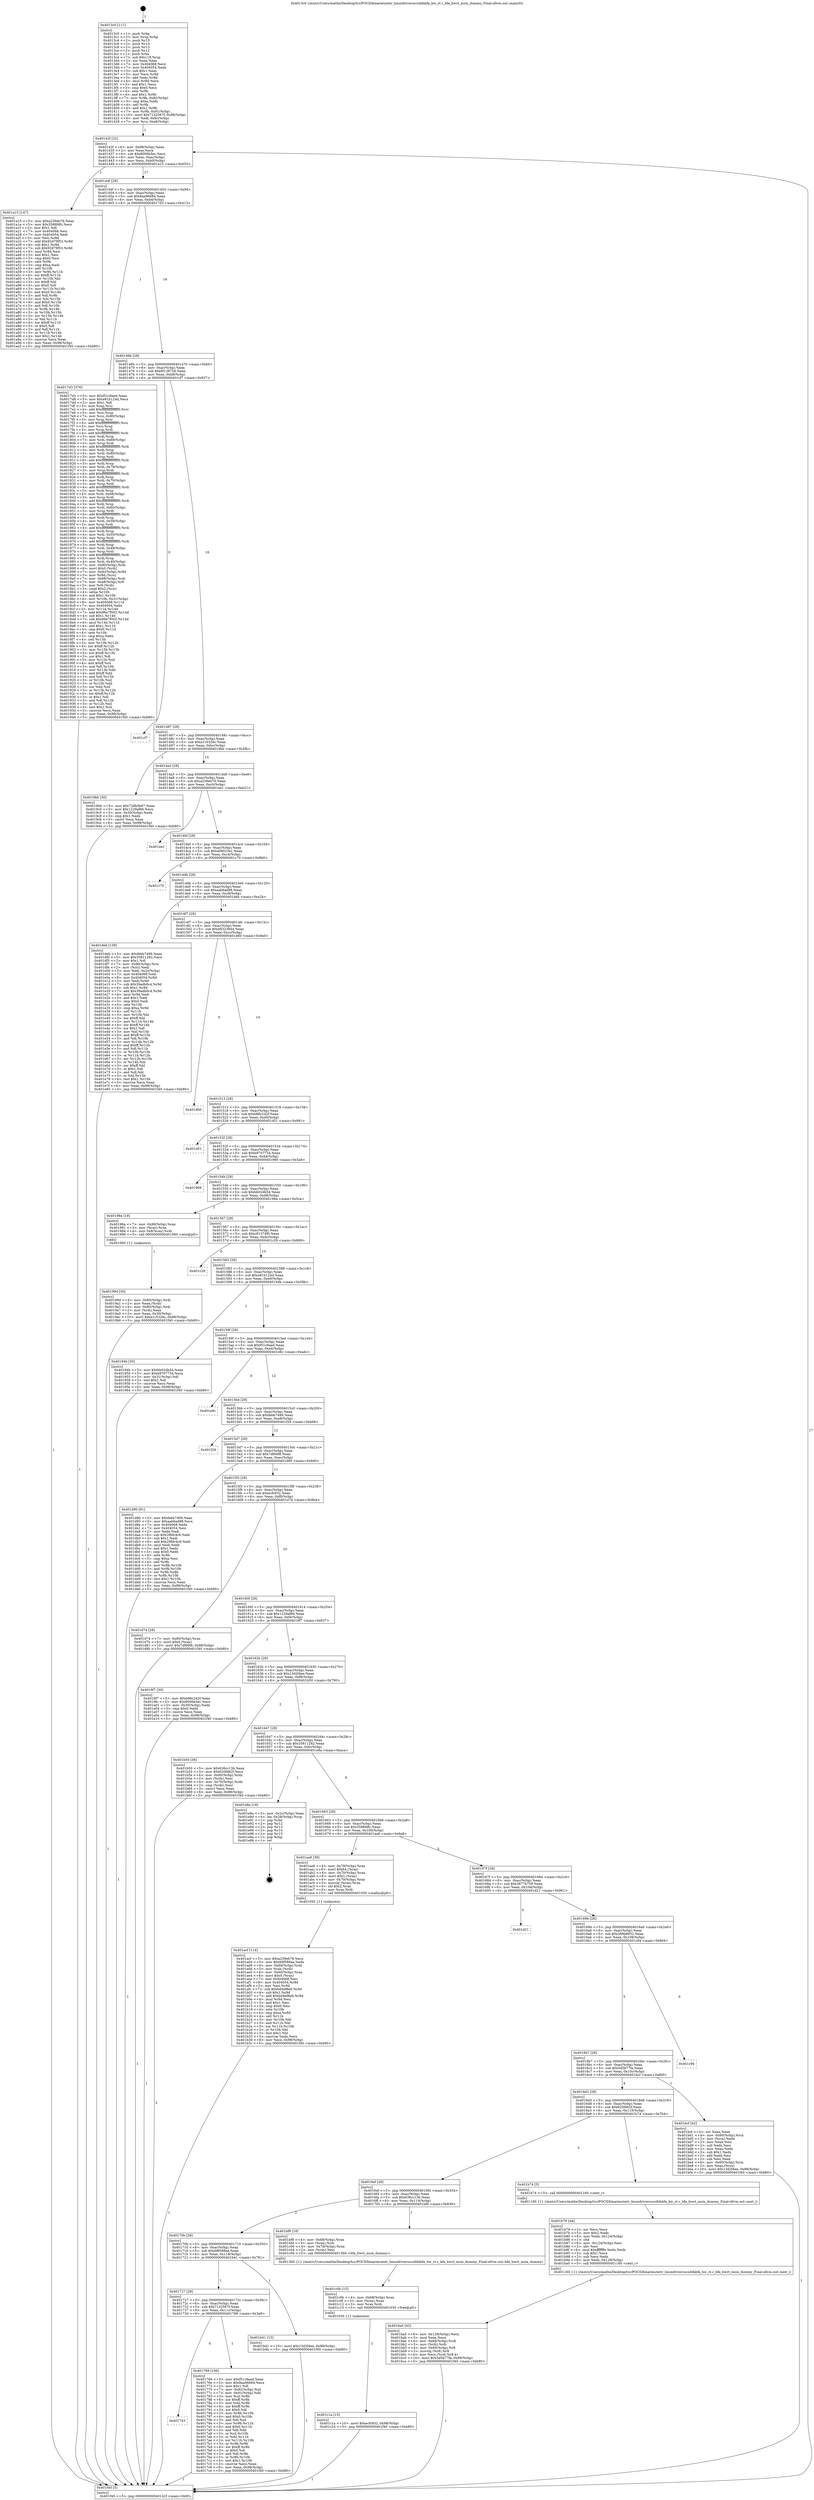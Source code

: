 digraph "0x4013c0" {
  label = "0x4013c0 (/mnt/c/Users/mathe/Desktop/tcc/POCII/binaries/extr_linuxdriversscsibfabfa_hw_ct.c_bfa_hwct_msix_dummy_Final-ollvm.out::main(0))"
  labelloc = "t"
  node[shape=record]

  Entry [label="",width=0.3,height=0.3,shape=circle,fillcolor=black,style=filled]
  "0x40142f" [label="{
     0x40142f [32]\l
     | [instrs]\l
     &nbsp;&nbsp;0x40142f \<+6\>: mov -0x98(%rbp),%eax\l
     &nbsp;&nbsp;0x401435 \<+2\>: mov %eax,%ecx\l
     &nbsp;&nbsp;0x401437 \<+6\>: sub $0x8006b5ec,%ecx\l
     &nbsp;&nbsp;0x40143d \<+6\>: mov %eax,-0xac(%rbp)\l
     &nbsp;&nbsp;0x401443 \<+6\>: mov %ecx,-0xb0(%rbp)\l
     &nbsp;&nbsp;0x401449 \<+6\>: je 0000000000401a15 \<main+0x655\>\l
  }"]
  "0x401a15" [label="{
     0x401a15 [147]\l
     | [instrs]\l
     &nbsp;&nbsp;0x401a15 \<+5\>: mov $0xa239eb78,%eax\l
     &nbsp;&nbsp;0x401a1a \<+5\>: mov $0x3588fdfc,%ecx\l
     &nbsp;&nbsp;0x401a1f \<+2\>: mov $0x1,%dl\l
     &nbsp;&nbsp;0x401a21 \<+7\>: mov 0x404068,%esi\l
     &nbsp;&nbsp;0x401a28 \<+7\>: mov 0x404054,%edi\l
     &nbsp;&nbsp;0x401a2f \<+3\>: mov %esi,%r8d\l
     &nbsp;&nbsp;0x401a32 \<+7\>: add $0x92d79f53,%r8d\l
     &nbsp;&nbsp;0x401a39 \<+4\>: sub $0x1,%r8d\l
     &nbsp;&nbsp;0x401a3d \<+7\>: sub $0x92d79f53,%r8d\l
     &nbsp;&nbsp;0x401a44 \<+4\>: imul %r8d,%esi\l
     &nbsp;&nbsp;0x401a48 \<+3\>: and $0x1,%esi\l
     &nbsp;&nbsp;0x401a4b \<+3\>: cmp $0x0,%esi\l
     &nbsp;&nbsp;0x401a4e \<+4\>: sete %r9b\l
     &nbsp;&nbsp;0x401a52 \<+3\>: cmp $0xa,%edi\l
     &nbsp;&nbsp;0x401a55 \<+4\>: setl %r10b\l
     &nbsp;&nbsp;0x401a59 \<+3\>: mov %r9b,%r11b\l
     &nbsp;&nbsp;0x401a5c \<+4\>: xor $0xff,%r11b\l
     &nbsp;&nbsp;0x401a60 \<+3\>: mov %r10b,%bl\l
     &nbsp;&nbsp;0x401a63 \<+3\>: xor $0xff,%bl\l
     &nbsp;&nbsp;0x401a66 \<+3\>: xor $0x0,%dl\l
     &nbsp;&nbsp;0x401a69 \<+3\>: mov %r11b,%r14b\l
     &nbsp;&nbsp;0x401a6c \<+4\>: and $0x0,%r14b\l
     &nbsp;&nbsp;0x401a70 \<+3\>: and %dl,%r9b\l
     &nbsp;&nbsp;0x401a73 \<+3\>: mov %bl,%r15b\l
     &nbsp;&nbsp;0x401a76 \<+4\>: and $0x0,%r15b\l
     &nbsp;&nbsp;0x401a7a \<+3\>: and %dl,%r10b\l
     &nbsp;&nbsp;0x401a7d \<+3\>: or %r9b,%r14b\l
     &nbsp;&nbsp;0x401a80 \<+3\>: or %r10b,%r15b\l
     &nbsp;&nbsp;0x401a83 \<+3\>: xor %r15b,%r14b\l
     &nbsp;&nbsp;0x401a86 \<+3\>: or %bl,%r11b\l
     &nbsp;&nbsp;0x401a89 \<+4\>: xor $0xff,%r11b\l
     &nbsp;&nbsp;0x401a8d \<+3\>: or $0x0,%dl\l
     &nbsp;&nbsp;0x401a90 \<+3\>: and %dl,%r11b\l
     &nbsp;&nbsp;0x401a93 \<+3\>: or %r11b,%r14b\l
     &nbsp;&nbsp;0x401a96 \<+4\>: test $0x1,%r14b\l
     &nbsp;&nbsp;0x401a9a \<+3\>: cmovne %ecx,%eax\l
     &nbsp;&nbsp;0x401a9d \<+6\>: mov %eax,-0x98(%rbp)\l
     &nbsp;&nbsp;0x401aa3 \<+5\>: jmp 0000000000401f40 \<main+0xb80\>\l
  }"]
  "0x40144f" [label="{
     0x40144f [28]\l
     | [instrs]\l
     &nbsp;&nbsp;0x40144f \<+5\>: jmp 0000000000401454 \<main+0x94\>\l
     &nbsp;&nbsp;0x401454 \<+6\>: mov -0xac(%rbp),%eax\l
     &nbsp;&nbsp;0x40145a \<+5\>: sub $0x8aa96684,%eax\l
     &nbsp;&nbsp;0x40145f \<+6\>: mov %eax,-0xb4(%rbp)\l
     &nbsp;&nbsp;0x401465 \<+6\>: je 00000000004017d3 \<main+0x413\>\l
  }"]
  Exit [label="",width=0.3,height=0.3,shape=circle,fillcolor=black,style=filled,peripheries=2]
  "0x4017d3" [label="{
     0x4017d3 [376]\l
     | [instrs]\l
     &nbsp;&nbsp;0x4017d3 \<+5\>: mov $0xf51c9aed,%eax\l
     &nbsp;&nbsp;0x4017d8 \<+5\>: mov $0xe81b124d,%ecx\l
     &nbsp;&nbsp;0x4017dd \<+2\>: mov $0x1,%dl\l
     &nbsp;&nbsp;0x4017df \<+3\>: mov %rsp,%rsi\l
     &nbsp;&nbsp;0x4017e2 \<+4\>: add $0xfffffffffffffff0,%rsi\l
     &nbsp;&nbsp;0x4017e6 \<+3\>: mov %rsi,%rsp\l
     &nbsp;&nbsp;0x4017e9 \<+7\>: mov %rsi,-0x90(%rbp)\l
     &nbsp;&nbsp;0x4017f0 \<+3\>: mov %rsp,%rsi\l
     &nbsp;&nbsp;0x4017f3 \<+4\>: add $0xfffffffffffffff0,%rsi\l
     &nbsp;&nbsp;0x4017f7 \<+3\>: mov %rsi,%rsp\l
     &nbsp;&nbsp;0x4017fa \<+3\>: mov %rsp,%rdi\l
     &nbsp;&nbsp;0x4017fd \<+4\>: add $0xfffffffffffffff0,%rdi\l
     &nbsp;&nbsp;0x401801 \<+3\>: mov %rdi,%rsp\l
     &nbsp;&nbsp;0x401804 \<+7\>: mov %rdi,-0x88(%rbp)\l
     &nbsp;&nbsp;0x40180b \<+3\>: mov %rsp,%rdi\l
     &nbsp;&nbsp;0x40180e \<+4\>: add $0xfffffffffffffff0,%rdi\l
     &nbsp;&nbsp;0x401812 \<+3\>: mov %rdi,%rsp\l
     &nbsp;&nbsp;0x401815 \<+4\>: mov %rdi,-0x80(%rbp)\l
     &nbsp;&nbsp;0x401819 \<+3\>: mov %rsp,%rdi\l
     &nbsp;&nbsp;0x40181c \<+4\>: add $0xfffffffffffffff0,%rdi\l
     &nbsp;&nbsp;0x401820 \<+3\>: mov %rdi,%rsp\l
     &nbsp;&nbsp;0x401823 \<+4\>: mov %rdi,-0x78(%rbp)\l
     &nbsp;&nbsp;0x401827 \<+3\>: mov %rsp,%rdi\l
     &nbsp;&nbsp;0x40182a \<+4\>: add $0xfffffffffffffff0,%rdi\l
     &nbsp;&nbsp;0x40182e \<+3\>: mov %rdi,%rsp\l
     &nbsp;&nbsp;0x401831 \<+4\>: mov %rdi,-0x70(%rbp)\l
     &nbsp;&nbsp;0x401835 \<+3\>: mov %rsp,%rdi\l
     &nbsp;&nbsp;0x401838 \<+4\>: add $0xfffffffffffffff0,%rdi\l
     &nbsp;&nbsp;0x40183c \<+3\>: mov %rdi,%rsp\l
     &nbsp;&nbsp;0x40183f \<+4\>: mov %rdi,-0x68(%rbp)\l
     &nbsp;&nbsp;0x401843 \<+3\>: mov %rsp,%rdi\l
     &nbsp;&nbsp;0x401846 \<+4\>: add $0xfffffffffffffff0,%rdi\l
     &nbsp;&nbsp;0x40184a \<+3\>: mov %rdi,%rsp\l
     &nbsp;&nbsp;0x40184d \<+4\>: mov %rdi,-0x60(%rbp)\l
     &nbsp;&nbsp;0x401851 \<+3\>: mov %rsp,%rdi\l
     &nbsp;&nbsp;0x401854 \<+4\>: add $0xfffffffffffffff0,%rdi\l
     &nbsp;&nbsp;0x401858 \<+3\>: mov %rdi,%rsp\l
     &nbsp;&nbsp;0x40185b \<+4\>: mov %rdi,-0x58(%rbp)\l
     &nbsp;&nbsp;0x40185f \<+3\>: mov %rsp,%rdi\l
     &nbsp;&nbsp;0x401862 \<+4\>: add $0xfffffffffffffff0,%rdi\l
     &nbsp;&nbsp;0x401866 \<+3\>: mov %rdi,%rsp\l
     &nbsp;&nbsp;0x401869 \<+4\>: mov %rdi,-0x50(%rbp)\l
     &nbsp;&nbsp;0x40186d \<+3\>: mov %rsp,%rdi\l
     &nbsp;&nbsp;0x401870 \<+4\>: add $0xfffffffffffffff0,%rdi\l
     &nbsp;&nbsp;0x401874 \<+3\>: mov %rdi,%rsp\l
     &nbsp;&nbsp;0x401877 \<+4\>: mov %rdi,-0x48(%rbp)\l
     &nbsp;&nbsp;0x40187b \<+3\>: mov %rsp,%rdi\l
     &nbsp;&nbsp;0x40187e \<+4\>: add $0xfffffffffffffff0,%rdi\l
     &nbsp;&nbsp;0x401882 \<+3\>: mov %rdi,%rsp\l
     &nbsp;&nbsp;0x401885 \<+4\>: mov %rdi,-0x40(%rbp)\l
     &nbsp;&nbsp;0x401889 \<+7\>: mov -0x90(%rbp),%rdi\l
     &nbsp;&nbsp;0x401890 \<+6\>: movl $0x0,(%rdi)\l
     &nbsp;&nbsp;0x401896 \<+7\>: mov -0x9c(%rbp),%r8d\l
     &nbsp;&nbsp;0x40189d \<+3\>: mov %r8d,(%rsi)\l
     &nbsp;&nbsp;0x4018a0 \<+7\>: mov -0x88(%rbp),%rdi\l
     &nbsp;&nbsp;0x4018a7 \<+7\>: mov -0xa8(%rbp),%r9\l
     &nbsp;&nbsp;0x4018ae \<+3\>: mov %r9,(%rdi)\l
     &nbsp;&nbsp;0x4018b1 \<+3\>: cmpl $0x2,(%rsi)\l
     &nbsp;&nbsp;0x4018b4 \<+4\>: setne %r10b\l
     &nbsp;&nbsp;0x4018b8 \<+4\>: and $0x1,%r10b\l
     &nbsp;&nbsp;0x4018bc \<+4\>: mov %r10b,-0x31(%rbp)\l
     &nbsp;&nbsp;0x4018c0 \<+8\>: mov 0x404068,%r11d\l
     &nbsp;&nbsp;0x4018c8 \<+7\>: mov 0x404054,%ebx\l
     &nbsp;&nbsp;0x4018cf \<+3\>: mov %r11d,%r14d\l
     &nbsp;&nbsp;0x4018d2 \<+7\>: add $0x86e7f002,%r14d\l
     &nbsp;&nbsp;0x4018d9 \<+4\>: sub $0x1,%r14d\l
     &nbsp;&nbsp;0x4018dd \<+7\>: sub $0x86e7f002,%r14d\l
     &nbsp;&nbsp;0x4018e4 \<+4\>: imul %r14d,%r11d\l
     &nbsp;&nbsp;0x4018e8 \<+4\>: and $0x1,%r11d\l
     &nbsp;&nbsp;0x4018ec \<+4\>: cmp $0x0,%r11d\l
     &nbsp;&nbsp;0x4018f0 \<+4\>: sete %r10b\l
     &nbsp;&nbsp;0x4018f4 \<+3\>: cmp $0xa,%ebx\l
     &nbsp;&nbsp;0x4018f7 \<+4\>: setl %r15b\l
     &nbsp;&nbsp;0x4018fb \<+3\>: mov %r10b,%r12b\l
     &nbsp;&nbsp;0x4018fe \<+4\>: xor $0xff,%r12b\l
     &nbsp;&nbsp;0x401902 \<+3\>: mov %r15b,%r13b\l
     &nbsp;&nbsp;0x401905 \<+4\>: xor $0xff,%r13b\l
     &nbsp;&nbsp;0x401909 \<+3\>: xor $0x1,%dl\l
     &nbsp;&nbsp;0x40190c \<+3\>: mov %r12b,%sil\l
     &nbsp;&nbsp;0x40190f \<+4\>: and $0xff,%sil\l
     &nbsp;&nbsp;0x401913 \<+3\>: and %dl,%r10b\l
     &nbsp;&nbsp;0x401916 \<+3\>: mov %r13b,%dil\l
     &nbsp;&nbsp;0x401919 \<+4\>: and $0xff,%dil\l
     &nbsp;&nbsp;0x40191d \<+3\>: and %dl,%r15b\l
     &nbsp;&nbsp;0x401920 \<+3\>: or %r10b,%sil\l
     &nbsp;&nbsp;0x401923 \<+3\>: or %r15b,%dil\l
     &nbsp;&nbsp;0x401926 \<+3\>: xor %dil,%sil\l
     &nbsp;&nbsp;0x401929 \<+3\>: or %r13b,%r12b\l
     &nbsp;&nbsp;0x40192c \<+4\>: xor $0xff,%r12b\l
     &nbsp;&nbsp;0x401930 \<+3\>: or $0x1,%dl\l
     &nbsp;&nbsp;0x401933 \<+3\>: and %dl,%r12b\l
     &nbsp;&nbsp;0x401936 \<+3\>: or %r12b,%sil\l
     &nbsp;&nbsp;0x401939 \<+4\>: test $0x1,%sil\l
     &nbsp;&nbsp;0x40193d \<+3\>: cmovne %ecx,%eax\l
     &nbsp;&nbsp;0x401940 \<+6\>: mov %eax,-0x98(%rbp)\l
     &nbsp;&nbsp;0x401946 \<+5\>: jmp 0000000000401f40 \<main+0xb80\>\l
  }"]
  "0x40146b" [label="{
     0x40146b [28]\l
     | [instrs]\l
     &nbsp;&nbsp;0x40146b \<+5\>: jmp 0000000000401470 \<main+0xb0\>\l
     &nbsp;&nbsp;0x401470 \<+6\>: mov -0xac(%rbp),%eax\l
     &nbsp;&nbsp;0x401476 \<+5\>: sub $0x8f138726,%eax\l
     &nbsp;&nbsp;0x40147b \<+6\>: mov %eax,-0xb8(%rbp)\l
     &nbsp;&nbsp;0x401481 \<+6\>: je 0000000000401cf7 \<main+0x937\>\l
  }"]
  "0x401c1a" [label="{
     0x401c1a [15]\l
     | [instrs]\l
     &nbsp;&nbsp;0x401c1a \<+10\>: movl $0xecfc932,-0x98(%rbp)\l
     &nbsp;&nbsp;0x401c24 \<+5\>: jmp 0000000000401f40 \<main+0xb80\>\l
  }"]
  "0x401cf7" [label="{
     0x401cf7\l
  }", style=dashed]
  "0x401487" [label="{
     0x401487 [28]\l
     | [instrs]\l
     &nbsp;&nbsp;0x401487 \<+5\>: jmp 000000000040148c \<main+0xcc\>\l
     &nbsp;&nbsp;0x40148c \<+6\>: mov -0xac(%rbp),%eax\l
     &nbsp;&nbsp;0x401492 \<+5\>: sub $0xa1c5326c,%eax\l
     &nbsp;&nbsp;0x401497 \<+6\>: mov %eax,-0xbc(%rbp)\l
     &nbsp;&nbsp;0x40149d \<+6\>: je 00000000004019bb \<main+0x5fb\>\l
  }"]
  "0x401c0b" [label="{
     0x401c0b [15]\l
     | [instrs]\l
     &nbsp;&nbsp;0x401c0b \<+4\>: mov -0x68(%rbp),%rax\l
     &nbsp;&nbsp;0x401c0f \<+3\>: mov (%rax),%rax\l
     &nbsp;&nbsp;0x401c12 \<+3\>: mov %rax,%rdi\l
     &nbsp;&nbsp;0x401c15 \<+5\>: call 0000000000401030 \<free@plt\>\l
     | [calls]\l
     &nbsp;&nbsp;0x401030 \{1\} (unknown)\l
  }"]
  "0x4019bb" [label="{
     0x4019bb [30]\l
     | [instrs]\l
     &nbsp;&nbsp;0x4019bb \<+5\>: mov $0x729b3b97,%eax\l
     &nbsp;&nbsp;0x4019c0 \<+5\>: mov $0x1229af66,%ecx\l
     &nbsp;&nbsp;0x4019c5 \<+3\>: mov -0x30(%rbp),%edx\l
     &nbsp;&nbsp;0x4019c8 \<+3\>: cmp $0x1,%edx\l
     &nbsp;&nbsp;0x4019cb \<+3\>: cmovl %ecx,%eax\l
     &nbsp;&nbsp;0x4019ce \<+6\>: mov %eax,-0x98(%rbp)\l
     &nbsp;&nbsp;0x4019d4 \<+5\>: jmp 0000000000401f40 \<main+0xb80\>\l
  }"]
  "0x4014a3" [label="{
     0x4014a3 [28]\l
     | [instrs]\l
     &nbsp;&nbsp;0x4014a3 \<+5\>: jmp 00000000004014a8 \<main+0xe8\>\l
     &nbsp;&nbsp;0x4014a8 \<+6\>: mov -0xac(%rbp),%eax\l
     &nbsp;&nbsp;0x4014ae \<+5\>: sub $0xa239eb78,%eax\l
     &nbsp;&nbsp;0x4014b3 \<+6\>: mov %eax,-0xc0(%rbp)\l
     &nbsp;&nbsp;0x4014b9 \<+6\>: je 0000000000401ee1 \<main+0xb21\>\l
  }"]
  "0x401ba5" [label="{
     0x401ba5 [42]\l
     | [instrs]\l
     &nbsp;&nbsp;0x401ba5 \<+6\>: mov -0x128(%rbp),%ecx\l
     &nbsp;&nbsp;0x401bab \<+3\>: imul %eax,%ecx\l
     &nbsp;&nbsp;0x401bae \<+4\>: mov -0x68(%rbp),%rdi\l
     &nbsp;&nbsp;0x401bb2 \<+3\>: mov (%rdi),%rdi\l
     &nbsp;&nbsp;0x401bb5 \<+4\>: mov -0x60(%rbp),%r8\l
     &nbsp;&nbsp;0x401bb9 \<+3\>: movslq (%r8),%r8\l
     &nbsp;&nbsp;0x401bbc \<+4\>: mov %ecx,(%rdi,%r8,4)\l
     &nbsp;&nbsp;0x401bc0 \<+10\>: movl $0x5d5b77fa,-0x98(%rbp)\l
     &nbsp;&nbsp;0x401bca \<+5\>: jmp 0000000000401f40 \<main+0xb80\>\l
  }"]
  "0x401ee1" [label="{
     0x401ee1\l
  }", style=dashed]
  "0x4014bf" [label="{
     0x4014bf [28]\l
     | [instrs]\l
     &nbsp;&nbsp;0x4014bf \<+5\>: jmp 00000000004014c4 \<main+0x104\>\l
     &nbsp;&nbsp;0x4014c4 \<+6\>: mov -0xac(%rbp),%eax\l
     &nbsp;&nbsp;0x4014ca \<+5\>: sub $0xa94023e1,%eax\l
     &nbsp;&nbsp;0x4014cf \<+6\>: mov %eax,-0xc4(%rbp)\l
     &nbsp;&nbsp;0x4014d5 \<+6\>: je 0000000000401c70 \<main+0x8b0\>\l
  }"]
  "0x401b79" [label="{
     0x401b79 [44]\l
     | [instrs]\l
     &nbsp;&nbsp;0x401b79 \<+2\>: xor %ecx,%ecx\l
     &nbsp;&nbsp;0x401b7b \<+5\>: mov $0x2,%edx\l
     &nbsp;&nbsp;0x401b80 \<+6\>: mov %edx,-0x124(%rbp)\l
     &nbsp;&nbsp;0x401b86 \<+1\>: cltd\l
     &nbsp;&nbsp;0x401b87 \<+6\>: mov -0x124(%rbp),%esi\l
     &nbsp;&nbsp;0x401b8d \<+2\>: idiv %esi\l
     &nbsp;&nbsp;0x401b8f \<+6\>: imul $0xfffffffe,%edx,%edx\l
     &nbsp;&nbsp;0x401b95 \<+3\>: sub $0x1,%ecx\l
     &nbsp;&nbsp;0x401b98 \<+2\>: sub %ecx,%edx\l
     &nbsp;&nbsp;0x401b9a \<+6\>: mov %edx,-0x128(%rbp)\l
     &nbsp;&nbsp;0x401ba0 \<+5\>: call 0000000000401160 \<next_i\>\l
     | [calls]\l
     &nbsp;&nbsp;0x401160 \{1\} (/mnt/c/Users/mathe/Desktop/tcc/POCII/binaries/extr_linuxdriversscsibfabfa_hw_ct.c_bfa_hwct_msix_dummy_Final-ollvm.out::next_i)\l
  }"]
  "0x401c70" [label="{
     0x401c70\l
  }", style=dashed]
  "0x4014db" [label="{
     0x4014db [28]\l
     | [instrs]\l
     &nbsp;&nbsp;0x4014db \<+5\>: jmp 00000000004014e0 \<main+0x120\>\l
     &nbsp;&nbsp;0x4014e0 \<+6\>: mov -0xac(%rbp),%eax\l
     &nbsp;&nbsp;0x4014e6 \<+5\>: sub $0xaab6ad98,%eax\l
     &nbsp;&nbsp;0x4014eb \<+6\>: mov %eax,-0xc8(%rbp)\l
     &nbsp;&nbsp;0x4014f1 \<+6\>: je 0000000000401deb \<main+0xa2b\>\l
  }"]
  "0x401acf" [label="{
     0x401acf [114]\l
     | [instrs]\l
     &nbsp;&nbsp;0x401acf \<+5\>: mov $0xa239eb78,%ecx\l
     &nbsp;&nbsp;0x401ad4 \<+5\>: mov $0x69f588aa,%edx\l
     &nbsp;&nbsp;0x401ad9 \<+4\>: mov -0x68(%rbp),%rdi\l
     &nbsp;&nbsp;0x401add \<+3\>: mov %rax,(%rdi)\l
     &nbsp;&nbsp;0x401ae0 \<+4\>: mov -0x60(%rbp),%rax\l
     &nbsp;&nbsp;0x401ae4 \<+6\>: movl $0x0,(%rax)\l
     &nbsp;&nbsp;0x401aea \<+7\>: mov 0x404068,%esi\l
     &nbsp;&nbsp;0x401af1 \<+8\>: mov 0x404054,%r8d\l
     &nbsp;&nbsp;0x401af9 \<+3\>: mov %esi,%r9d\l
     &nbsp;&nbsp;0x401afc \<+7\>: sub $0xbd4ef8a9,%r9d\l
     &nbsp;&nbsp;0x401b03 \<+4\>: sub $0x1,%r9d\l
     &nbsp;&nbsp;0x401b07 \<+7\>: add $0xbd4ef8a9,%r9d\l
     &nbsp;&nbsp;0x401b0e \<+4\>: imul %r9d,%esi\l
     &nbsp;&nbsp;0x401b12 \<+3\>: and $0x1,%esi\l
     &nbsp;&nbsp;0x401b15 \<+3\>: cmp $0x0,%esi\l
     &nbsp;&nbsp;0x401b18 \<+4\>: sete %r10b\l
     &nbsp;&nbsp;0x401b1c \<+4\>: cmp $0xa,%r8d\l
     &nbsp;&nbsp;0x401b20 \<+4\>: setl %r11b\l
     &nbsp;&nbsp;0x401b24 \<+3\>: mov %r10b,%bl\l
     &nbsp;&nbsp;0x401b27 \<+3\>: and %r11b,%bl\l
     &nbsp;&nbsp;0x401b2a \<+3\>: xor %r11b,%r10b\l
     &nbsp;&nbsp;0x401b2d \<+3\>: or %r10b,%bl\l
     &nbsp;&nbsp;0x401b30 \<+3\>: test $0x1,%bl\l
     &nbsp;&nbsp;0x401b33 \<+3\>: cmovne %edx,%ecx\l
     &nbsp;&nbsp;0x401b36 \<+6\>: mov %ecx,-0x98(%rbp)\l
     &nbsp;&nbsp;0x401b3c \<+5\>: jmp 0000000000401f40 \<main+0xb80\>\l
  }"]
  "0x401deb" [label="{
     0x401deb [159]\l
     | [instrs]\l
     &nbsp;&nbsp;0x401deb \<+5\>: mov $0xfebb7499,%eax\l
     &nbsp;&nbsp;0x401df0 \<+5\>: mov $0x35811282,%ecx\l
     &nbsp;&nbsp;0x401df5 \<+2\>: mov $0x1,%dl\l
     &nbsp;&nbsp;0x401df7 \<+7\>: mov -0x90(%rbp),%rsi\l
     &nbsp;&nbsp;0x401dfe \<+2\>: mov (%rsi),%edi\l
     &nbsp;&nbsp;0x401e00 \<+3\>: mov %edi,-0x2c(%rbp)\l
     &nbsp;&nbsp;0x401e03 \<+7\>: mov 0x404068,%edi\l
     &nbsp;&nbsp;0x401e0a \<+8\>: mov 0x404054,%r8d\l
     &nbsp;&nbsp;0x401e12 \<+3\>: mov %edi,%r9d\l
     &nbsp;&nbsp;0x401e15 \<+7\>: sub $0x39adb0c4,%r9d\l
     &nbsp;&nbsp;0x401e1c \<+4\>: sub $0x1,%r9d\l
     &nbsp;&nbsp;0x401e20 \<+7\>: add $0x39adb0c4,%r9d\l
     &nbsp;&nbsp;0x401e27 \<+4\>: imul %r9d,%edi\l
     &nbsp;&nbsp;0x401e2b \<+3\>: and $0x1,%edi\l
     &nbsp;&nbsp;0x401e2e \<+3\>: cmp $0x0,%edi\l
     &nbsp;&nbsp;0x401e31 \<+4\>: sete %r10b\l
     &nbsp;&nbsp;0x401e35 \<+4\>: cmp $0xa,%r8d\l
     &nbsp;&nbsp;0x401e39 \<+4\>: setl %r11b\l
     &nbsp;&nbsp;0x401e3d \<+3\>: mov %r10b,%bl\l
     &nbsp;&nbsp;0x401e40 \<+3\>: xor $0xff,%bl\l
     &nbsp;&nbsp;0x401e43 \<+3\>: mov %r11b,%r14b\l
     &nbsp;&nbsp;0x401e46 \<+4\>: xor $0xff,%r14b\l
     &nbsp;&nbsp;0x401e4a \<+3\>: xor $0x1,%dl\l
     &nbsp;&nbsp;0x401e4d \<+3\>: mov %bl,%r15b\l
     &nbsp;&nbsp;0x401e50 \<+4\>: and $0xff,%r15b\l
     &nbsp;&nbsp;0x401e54 \<+3\>: and %dl,%r10b\l
     &nbsp;&nbsp;0x401e57 \<+3\>: mov %r14b,%r12b\l
     &nbsp;&nbsp;0x401e5a \<+4\>: and $0xff,%r12b\l
     &nbsp;&nbsp;0x401e5e \<+3\>: and %dl,%r11b\l
     &nbsp;&nbsp;0x401e61 \<+3\>: or %r10b,%r15b\l
     &nbsp;&nbsp;0x401e64 \<+3\>: or %r11b,%r12b\l
     &nbsp;&nbsp;0x401e67 \<+3\>: xor %r12b,%r15b\l
     &nbsp;&nbsp;0x401e6a \<+3\>: or %r14b,%bl\l
     &nbsp;&nbsp;0x401e6d \<+3\>: xor $0xff,%bl\l
     &nbsp;&nbsp;0x401e70 \<+3\>: or $0x1,%dl\l
     &nbsp;&nbsp;0x401e73 \<+2\>: and %dl,%bl\l
     &nbsp;&nbsp;0x401e75 \<+3\>: or %bl,%r15b\l
     &nbsp;&nbsp;0x401e78 \<+4\>: test $0x1,%r15b\l
     &nbsp;&nbsp;0x401e7c \<+3\>: cmovne %ecx,%eax\l
     &nbsp;&nbsp;0x401e7f \<+6\>: mov %eax,-0x98(%rbp)\l
     &nbsp;&nbsp;0x401e85 \<+5\>: jmp 0000000000401f40 \<main+0xb80\>\l
  }"]
  "0x4014f7" [label="{
     0x4014f7 [28]\l
     | [instrs]\l
     &nbsp;&nbsp;0x4014f7 \<+5\>: jmp 00000000004014fc \<main+0x13c\>\l
     &nbsp;&nbsp;0x4014fc \<+6\>: mov -0xac(%rbp),%eax\l
     &nbsp;&nbsp;0x401502 \<+5\>: sub $0xb8323844,%eax\l
     &nbsp;&nbsp;0x401507 \<+6\>: mov %eax,-0xcc(%rbp)\l
     &nbsp;&nbsp;0x40150d \<+6\>: je 0000000000401d60 \<main+0x9a0\>\l
  }"]
  "0x40199d" [label="{
     0x40199d [30]\l
     | [instrs]\l
     &nbsp;&nbsp;0x40199d \<+4\>: mov -0x80(%rbp),%rdi\l
     &nbsp;&nbsp;0x4019a1 \<+2\>: mov %eax,(%rdi)\l
     &nbsp;&nbsp;0x4019a3 \<+4\>: mov -0x80(%rbp),%rdi\l
     &nbsp;&nbsp;0x4019a7 \<+2\>: mov (%rdi),%eax\l
     &nbsp;&nbsp;0x4019a9 \<+3\>: mov %eax,-0x30(%rbp)\l
     &nbsp;&nbsp;0x4019ac \<+10\>: movl $0xa1c5326c,-0x98(%rbp)\l
     &nbsp;&nbsp;0x4019b6 \<+5\>: jmp 0000000000401f40 \<main+0xb80\>\l
  }"]
  "0x401d60" [label="{
     0x401d60\l
  }", style=dashed]
  "0x401513" [label="{
     0x401513 [28]\l
     | [instrs]\l
     &nbsp;&nbsp;0x401513 \<+5\>: jmp 0000000000401518 \<main+0x158\>\l
     &nbsp;&nbsp;0x401518 \<+6\>: mov -0xac(%rbp),%eax\l
     &nbsp;&nbsp;0x40151e \<+5\>: sub $0xb88c242f,%eax\l
     &nbsp;&nbsp;0x401523 \<+6\>: mov %eax,-0xd0(%rbp)\l
     &nbsp;&nbsp;0x401529 \<+6\>: je 0000000000401d51 \<main+0x991\>\l
  }"]
  "0x4013c0" [label="{
     0x4013c0 [111]\l
     | [instrs]\l
     &nbsp;&nbsp;0x4013c0 \<+1\>: push %rbp\l
     &nbsp;&nbsp;0x4013c1 \<+3\>: mov %rsp,%rbp\l
     &nbsp;&nbsp;0x4013c4 \<+2\>: push %r15\l
     &nbsp;&nbsp;0x4013c6 \<+2\>: push %r14\l
     &nbsp;&nbsp;0x4013c8 \<+2\>: push %r13\l
     &nbsp;&nbsp;0x4013ca \<+2\>: push %r12\l
     &nbsp;&nbsp;0x4013cc \<+1\>: push %rbx\l
     &nbsp;&nbsp;0x4013cd \<+7\>: sub $0x118,%rsp\l
     &nbsp;&nbsp;0x4013d4 \<+2\>: xor %eax,%eax\l
     &nbsp;&nbsp;0x4013d6 \<+7\>: mov 0x404068,%ecx\l
     &nbsp;&nbsp;0x4013dd \<+7\>: mov 0x404054,%edx\l
     &nbsp;&nbsp;0x4013e4 \<+3\>: sub $0x1,%eax\l
     &nbsp;&nbsp;0x4013e7 \<+3\>: mov %ecx,%r8d\l
     &nbsp;&nbsp;0x4013ea \<+3\>: add %eax,%r8d\l
     &nbsp;&nbsp;0x4013ed \<+4\>: imul %r8d,%ecx\l
     &nbsp;&nbsp;0x4013f1 \<+3\>: and $0x1,%ecx\l
     &nbsp;&nbsp;0x4013f4 \<+3\>: cmp $0x0,%ecx\l
     &nbsp;&nbsp;0x4013f7 \<+4\>: sete %r9b\l
     &nbsp;&nbsp;0x4013fb \<+4\>: and $0x1,%r9b\l
     &nbsp;&nbsp;0x4013ff \<+7\>: mov %r9b,-0x92(%rbp)\l
     &nbsp;&nbsp;0x401406 \<+3\>: cmp $0xa,%edx\l
     &nbsp;&nbsp;0x401409 \<+4\>: setl %r9b\l
     &nbsp;&nbsp;0x40140d \<+4\>: and $0x1,%r9b\l
     &nbsp;&nbsp;0x401411 \<+7\>: mov %r9b,-0x91(%rbp)\l
     &nbsp;&nbsp;0x401418 \<+10\>: movl $0x7132567f,-0x98(%rbp)\l
     &nbsp;&nbsp;0x401422 \<+6\>: mov %edi,-0x9c(%rbp)\l
     &nbsp;&nbsp;0x401428 \<+7\>: mov %rsi,-0xa8(%rbp)\l
  }"]
  "0x401d51" [label="{
     0x401d51\l
  }", style=dashed]
  "0x40152f" [label="{
     0x40152f [28]\l
     | [instrs]\l
     &nbsp;&nbsp;0x40152f \<+5\>: jmp 0000000000401534 \<main+0x174\>\l
     &nbsp;&nbsp;0x401534 \<+6\>: mov -0xac(%rbp),%eax\l
     &nbsp;&nbsp;0x40153a \<+5\>: sub $0xb9707734,%eax\l
     &nbsp;&nbsp;0x40153f \<+6\>: mov %eax,-0xd4(%rbp)\l
     &nbsp;&nbsp;0x401545 \<+6\>: je 0000000000401969 \<main+0x5a9\>\l
  }"]
  "0x401f40" [label="{
     0x401f40 [5]\l
     | [instrs]\l
     &nbsp;&nbsp;0x401f40 \<+5\>: jmp 000000000040142f \<main+0x6f\>\l
  }"]
  "0x401969" [label="{
     0x401969\l
  }", style=dashed]
  "0x40154b" [label="{
     0x40154b [28]\l
     | [instrs]\l
     &nbsp;&nbsp;0x40154b \<+5\>: jmp 0000000000401550 \<main+0x190\>\l
     &nbsp;&nbsp;0x401550 \<+6\>: mov -0xac(%rbp),%eax\l
     &nbsp;&nbsp;0x401556 \<+5\>: sub $0xbb02db54,%eax\l
     &nbsp;&nbsp;0x40155b \<+6\>: mov %eax,-0xd8(%rbp)\l
     &nbsp;&nbsp;0x401561 \<+6\>: je 000000000040198a \<main+0x5ca\>\l
  }"]
  "0x401743" [label="{
     0x401743\l
  }", style=dashed]
  "0x40198a" [label="{
     0x40198a [19]\l
     | [instrs]\l
     &nbsp;&nbsp;0x40198a \<+7\>: mov -0x88(%rbp),%rax\l
     &nbsp;&nbsp;0x401991 \<+3\>: mov (%rax),%rax\l
     &nbsp;&nbsp;0x401994 \<+4\>: mov 0x8(%rax),%rdi\l
     &nbsp;&nbsp;0x401998 \<+5\>: call 0000000000401060 \<atoi@plt\>\l
     | [calls]\l
     &nbsp;&nbsp;0x401060 \{1\} (unknown)\l
  }"]
  "0x401567" [label="{
     0x401567 [28]\l
     | [instrs]\l
     &nbsp;&nbsp;0x401567 \<+5\>: jmp 000000000040156c \<main+0x1ac\>\l
     &nbsp;&nbsp;0x40156c \<+6\>: mov -0xac(%rbp),%eax\l
     &nbsp;&nbsp;0x401572 \<+5\>: sub $0xc91374f0,%eax\l
     &nbsp;&nbsp;0x401577 \<+6\>: mov %eax,-0xdc(%rbp)\l
     &nbsp;&nbsp;0x40157d \<+6\>: je 0000000000401c29 \<main+0x869\>\l
  }"]
  "0x401769" [label="{
     0x401769 [106]\l
     | [instrs]\l
     &nbsp;&nbsp;0x401769 \<+5\>: mov $0xf51c9aed,%eax\l
     &nbsp;&nbsp;0x40176e \<+5\>: mov $0x8aa96684,%ecx\l
     &nbsp;&nbsp;0x401773 \<+2\>: mov $0x1,%dl\l
     &nbsp;&nbsp;0x401775 \<+7\>: mov -0x92(%rbp),%sil\l
     &nbsp;&nbsp;0x40177c \<+7\>: mov -0x91(%rbp),%dil\l
     &nbsp;&nbsp;0x401783 \<+3\>: mov %sil,%r8b\l
     &nbsp;&nbsp;0x401786 \<+4\>: xor $0xff,%r8b\l
     &nbsp;&nbsp;0x40178a \<+3\>: mov %dil,%r9b\l
     &nbsp;&nbsp;0x40178d \<+4\>: xor $0xff,%r9b\l
     &nbsp;&nbsp;0x401791 \<+3\>: xor $0x0,%dl\l
     &nbsp;&nbsp;0x401794 \<+3\>: mov %r8b,%r10b\l
     &nbsp;&nbsp;0x401797 \<+4\>: and $0x0,%r10b\l
     &nbsp;&nbsp;0x40179b \<+3\>: and %dl,%sil\l
     &nbsp;&nbsp;0x40179e \<+3\>: mov %r9b,%r11b\l
     &nbsp;&nbsp;0x4017a1 \<+4\>: and $0x0,%r11b\l
     &nbsp;&nbsp;0x4017a5 \<+3\>: and %dl,%dil\l
     &nbsp;&nbsp;0x4017a8 \<+3\>: or %sil,%r10b\l
     &nbsp;&nbsp;0x4017ab \<+3\>: or %dil,%r11b\l
     &nbsp;&nbsp;0x4017ae \<+3\>: xor %r11b,%r10b\l
     &nbsp;&nbsp;0x4017b1 \<+3\>: or %r9b,%r8b\l
     &nbsp;&nbsp;0x4017b4 \<+4\>: xor $0xff,%r8b\l
     &nbsp;&nbsp;0x4017b8 \<+3\>: or $0x0,%dl\l
     &nbsp;&nbsp;0x4017bb \<+3\>: and %dl,%r8b\l
     &nbsp;&nbsp;0x4017be \<+3\>: or %r8b,%r10b\l
     &nbsp;&nbsp;0x4017c1 \<+4\>: test $0x1,%r10b\l
     &nbsp;&nbsp;0x4017c5 \<+3\>: cmovne %ecx,%eax\l
     &nbsp;&nbsp;0x4017c8 \<+6\>: mov %eax,-0x98(%rbp)\l
     &nbsp;&nbsp;0x4017ce \<+5\>: jmp 0000000000401f40 \<main+0xb80\>\l
  }"]
  "0x401c29" [label="{
     0x401c29\l
  }", style=dashed]
  "0x401583" [label="{
     0x401583 [28]\l
     | [instrs]\l
     &nbsp;&nbsp;0x401583 \<+5\>: jmp 0000000000401588 \<main+0x1c8\>\l
     &nbsp;&nbsp;0x401588 \<+6\>: mov -0xac(%rbp),%eax\l
     &nbsp;&nbsp;0x40158e \<+5\>: sub $0xe81b124d,%eax\l
     &nbsp;&nbsp;0x401593 \<+6\>: mov %eax,-0xe0(%rbp)\l
     &nbsp;&nbsp;0x401599 \<+6\>: je 000000000040194b \<main+0x58b\>\l
  }"]
  "0x401727" [label="{
     0x401727 [28]\l
     | [instrs]\l
     &nbsp;&nbsp;0x401727 \<+5\>: jmp 000000000040172c \<main+0x36c\>\l
     &nbsp;&nbsp;0x40172c \<+6\>: mov -0xac(%rbp),%eax\l
     &nbsp;&nbsp;0x401732 \<+5\>: sub $0x7132567f,%eax\l
     &nbsp;&nbsp;0x401737 \<+6\>: mov %eax,-0x11c(%rbp)\l
     &nbsp;&nbsp;0x40173d \<+6\>: je 0000000000401769 \<main+0x3a9\>\l
  }"]
  "0x40194b" [label="{
     0x40194b [30]\l
     | [instrs]\l
     &nbsp;&nbsp;0x40194b \<+5\>: mov $0xbb02db54,%eax\l
     &nbsp;&nbsp;0x401950 \<+5\>: mov $0xb9707734,%ecx\l
     &nbsp;&nbsp;0x401955 \<+3\>: mov -0x31(%rbp),%dl\l
     &nbsp;&nbsp;0x401958 \<+3\>: test $0x1,%dl\l
     &nbsp;&nbsp;0x40195b \<+3\>: cmovne %ecx,%eax\l
     &nbsp;&nbsp;0x40195e \<+6\>: mov %eax,-0x98(%rbp)\l
     &nbsp;&nbsp;0x401964 \<+5\>: jmp 0000000000401f40 \<main+0xb80\>\l
  }"]
  "0x40159f" [label="{
     0x40159f [28]\l
     | [instrs]\l
     &nbsp;&nbsp;0x40159f \<+5\>: jmp 00000000004015a4 \<main+0x1e4\>\l
     &nbsp;&nbsp;0x4015a4 \<+6\>: mov -0xac(%rbp),%eax\l
     &nbsp;&nbsp;0x4015aa \<+5\>: sub $0xf51c9aed,%eax\l
     &nbsp;&nbsp;0x4015af \<+6\>: mov %eax,-0xe4(%rbp)\l
     &nbsp;&nbsp;0x4015b5 \<+6\>: je 0000000000401e9c \<main+0xadc\>\l
  }"]
  "0x401b41" [label="{
     0x401b41 [15]\l
     | [instrs]\l
     &nbsp;&nbsp;0x401b41 \<+10\>: movl $0x13d2f4ee,-0x98(%rbp)\l
     &nbsp;&nbsp;0x401b4b \<+5\>: jmp 0000000000401f40 \<main+0xb80\>\l
  }"]
  "0x401e9c" [label="{
     0x401e9c\l
  }", style=dashed]
  "0x4015bb" [label="{
     0x4015bb [28]\l
     | [instrs]\l
     &nbsp;&nbsp;0x4015bb \<+5\>: jmp 00000000004015c0 \<main+0x200\>\l
     &nbsp;&nbsp;0x4015c0 \<+6\>: mov -0xac(%rbp),%eax\l
     &nbsp;&nbsp;0x4015c6 \<+5\>: sub $0xfebb7499,%eax\l
     &nbsp;&nbsp;0x4015cb \<+6\>: mov %eax,-0xe8(%rbp)\l
     &nbsp;&nbsp;0x4015d1 \<+6\>: je 0000000000401f28 \<main+0xb68\>\l
  }"]
  "0x40170b" [label="{
     0x40170b [28]\l
     | [instrs]\l
     &nbsp;&nbsp;0x40170b \<+5\>: jmp 0000000000401710 \<main+0x350\>\l
     &nbsp;&nbsp;0x401710 \<+6\>: mov -0xac(%rbp),%eax\l
     &nbsp;&nbsp;0x401716 \<+5\>: sub $0x69f588aa,%eax\l
     &nbsp;&nbsp;0x40171b \<+6\>: mov %eax,-0x118(%rbp)\l
     &nbsp;&nbsp;0x401721 \<+6\>: je 0000000000401b41 \<main+0x781\>\l
  }"]
  "0x401f28" [label="{
     0x401f28\l
  }", style=dashed]
  "0x4015d7" [label="{
     0x4015d7 [28]\l
     | [instrs]\l
     &nbsp;&nbsp;0x4015d7 \<+5\>: jmp 00000000004015dc \<main+0x21c\>\l
     &nbsp;&nbsp;0x4015dc \<+6\>: mov -0xac(%rbp),%eax\l
     &nbsp;&nbsp;0x4015e2 \<+5\>: sub $0x7df06f8,%eax\l
     &nbsp;&nbsp;0x4015e7 \<+6\>: mov %eax,-0xec(%rbp)\l
     &nbsp;&nbsp;0x4015ed \<+6\>: je 0000000000401d90 \<main+0x9d0\>\l
  }"]
  "0x401bf9" [label="{
     0x401bf9 [18]\l
     | [instrs]\l
     &nbsp;&nbsp;0x401bf9 \<+4\>: mov -0x68(%rbp),%rax\l
     &nbsp;&nbsp;0x401bfd \<+3\>: mov (%rax),%rdi\l
     &nbsp;&nbsp;0x401c00 \<+4\>: mov -0x78(%rbp),%rax\l
     &nbsp;&nbsp;0x401c04 \<+2\>: mov (%rax),%esi\l
     &nbsp;&nbsp;0x401c06 \<+5\>: call 00000000004013b0 \<bfa_hwct_msix_dummy\>\l
     | [calls]\l
     &nbsp;&nbsp;0x4013b0 \{1\} (/mnt/c/Users/mathe/Desktop/tcc/POCII/binaries/extr_linuxdriversscsibfabfa_hw_ct.c_bfa_hwct_msix_dummy_Final-ollvm.out::bfa_hwct_msix_dummy)\l
  }"]
  "0x401d90" [label="{
     0x401d90 [91]\l
     | [instrs]\l
     &nbsp;&nbsp;0x401d90 \<+5\>: mov $0xfebb7499,%eax\l
     &nbsp;&nbsp;0x401d95 \<+5\>: mov $0xaab6ad98,%ecx\l
     &nbsp;&nbsp;0x401d9a \<+7\>: mov 0x404068,%edx\l
     &nbsp;&nbsp;0x401da1 \<+7\>: mov 0x404054,%esi\l
     &nbsp;&nbsp;0x401da8 \<+2\>: mov %edx,%edi\l
     &nbsp;&nbsp;0x401daa \<+6\>: sub $0x29fdc4c6,%edi\l
     &nbsp;&nbsp;0x401db0 \<+3\>: sub $0x1,%edi\l
     &nbsp;&nbsp;0x401db3 \<+6\>: add $0x29fdc4c6,%edi\l
     &nbsp;&nbsp;0x401db9 \<+3\>: imul %edi,%edx\l
     &nbsp;&nbsp;0x401dbc \<+3\>: and $0x1,%edx\l
     &nbsp;&nbsp;0x401dbf \<+3\>: cmp $0x0,%edx\l
     &nbsp;&nbsp;0x401dc2 \<+4\>: sete %r8b\l
     &nbsp;&nbsp;0x401dc6 \<+3\>: cmp $0xa,%esi\l
     &nbsp;&nbsp;0x401dc9 \<+4\>: setl %r9b\l
     &nbsp;&nbsp;0x401dcd \<+3\>: mov %r8b,%r10b\l
     &nbsp;&nbsp;0x401dd0 \<+3\>: and %r9b,%r10b\l
     &nbsp;&nbsp;0x401dd3 \<+3\>: xor %r9b,%r8b\l
     &nbsp;&nbsp;0x401dd6 \<+3\>: or %r8b,%r10b\l
     &nbsp;&nbsp;0x401dd9 \<+4\>: test $0x1,%r10b\l
     &nbsp;&nbsp;0x401ddd \<+3\>: cmovne %ecx,%eax\l
     &nbsp;&nbsp;0x401de0 \<+6\>: mov %eax,-0x98(%rbp)\l
     &nbsp;&nbsp;0x401de6 \<+5\>: jmp 0000000000401f40 \<main+0xb80\>\l
  }"]
  "0x4015f3" [label="{
     0x4015f3 [28]\l
     | [instrs]\l
     &nbsp;&nbsp;0x4015f3 \<+5\>: jmp 00000000004015f8 \<main+0x238\>\l
     &nbsp;&nbsp;0x4015f8 \<+6\>: mov -0xac(%rbp),%eax\l
     &nbsp;&nbsp;0x4015fe \<+5\>: sub $0xecfc932,%eax\l
     &nbsp;&nbsp;0x401603 \<+6\>: mov %eax,-0xf0(%rbp)\l
     &nbsp;&nbsp;0x401609 \<+6\>: je 0000000000401d74 \<main+0x9b4\>\l
  }"]
  "0x4016ef" [label="{
     0x4016ef [28]\l
     | [instrs]\l
     &nbsp;&nbsp;0x4016ef \<+5\>: jmp 00000000004016f4 \<main+0x334\>\l
     &nbsp;&nbsp;0x4016f4 \<+6\>: mov -0xac(%rbp),%eax\l
     &nbsp;&nbsp;0x4016fa \<+5\>: sub $0x636cc13b,%eax\l
     &nbsp;&nbsp;0x4016ff \<+6\>: mov %eax,-0x114(%rbp)\l
     &nbsp;&nbsp;0x401705 \<+6\>: je 0000000000401bf9 \<main+0x839\>\l
  }"]
  "0x401d74" [label="{
     0x401d74 [28]\l
     | [instrs]\l
     &nbsp;&nbsp;0x401d74 \<+7\>: mov -0x90(%rbp),%rax\l
     &nbsp;&nbsp;0x401d7b \<+6\>: movl $0x0,(%rax)\l
     &nbsp;&nbsp;0x401d81 \<+10\>: movl $0x7df06f8,-0x98(%rbp)\l
     &nbsp;&nbsp;0x401d8b \<+5\>: jmp 0000000000401f40 \<main+0xb80\>\l
  }"]
  "0x40160f" [label="{
     0x40160f [28]\l
     | [instrs]\l
     &nbsp;&nbsp;0x40160f \<+5\>: jmp 0000000000401614 \<main+0x254\>\l
     &nbsp;&nbsp;0x401614 \<+6\>: mov -0xac(%rbp),%eax\l
     &nbsp;&nbsp;0x40161a \<+5\>: sub $0x1229af66,%eax\l
     &nbsp;&nbsp;0x40161f \<+6\>: mov %eax,-0xf4(%rbp)\l
     &nbsp;&nbsp;0x401625 \<+6\>: je 00000000004019f7 \<main+0x637\>\l
  }"]
  "0x401b74" [label="{
     0x401b74 [5]\l
     | [instrs]\l
     &nbsp;&nbsp;0x401b74 \<+5\>: call 0000000000401160 \<next_i\>\l
     | [calls]\l
     &nbsp;&nbsp;0x401160 \{1\} (/mnt/c/Users/mathe/Desktop/tcc/POCII/binaries/extr_linuxdriversscsibfabfa_hw_ct.c_bfa_hwct_msix_dummy_Final-ollvm.out::next_i)\l
  }"]
  "0x4019f7" [label="{
     0x4019f7 [30]\l
     | [instrs]\l
     &nbsp;&nbsp;0x4019f7 \<+5\>: mov $0xb88c242f,%eax\l
     &nbsp;&nbsp;0x4019fc \<+5\>: mov $0x8006b5ec,%ecx\l
     &nbsp;&nbsp;0x401a01 \<+3\>: mov -0x30(%rbp),%edx\l
     &nbsp;&nbsp;0x401a04 \<+3\>: cmp $0x0,%edx\l
     &nbsp;&nbsp;0x401a07 \<+3\>: cmove %ecx,%eax\l
     &nbsp;&nbsp;0x401a0a \<+6\>: mov %eax,-0x98(%rbp)\l
     &nbsp;&nbsp;0x401a10 \<+5\>: jmp 0000000000401f40 \<main+0xb80\>\l
  }"]
  "0x40162b" [label="{
     0x40162b [28]\l
     | [instrs]\l
     &nbsp;&nbsp;0x40162b \<+5\>: jmp 0000000000401630 \<main+0x270\>\l
     &nbsp;&nbsp;0x401630 \<+6\>: mov -0xac(%rbp),%eax\l
     &nbsp;&nbsp;0x401636 \<+5\>: sub $0x13d2f4ee,%eax\l
     &nbsp;&nbsp;0x40163b \<+6\>: mov %eax,-0xf8(%rbp)\l
     &nbsp;&nbsp;0x401641 \<+6\>: je 0000000000401b50 \<main+0x790\>\l
  }"]
  "0x4016d3" [label="{
     0x4016d3 [28]\l
     | [instrs]\l
     &nbsp;&nbsp;0x4016d3 \<+5\>: jmp 00000000004016d8 \<main+0x318\>\l
     &nbsp;&nbsp;0x4016d8 \<+6\>: mov -0xac(%rbp),%eax\l
     &nbsp;&nbsp;0x4016de \<+5\>: sub $0x620fd62f,%eax\l
     &nbsp;&nbsp;0x4016e3 \<+6\>: mov %eax,-0x110(%rbp)\l
     &nbsp;&nbsp;0x4016e9 \<+6\>: je 0000000000401b74 \<main+0x7b4\>\l
  }"]
  "0x401b50" [label="{
     0x401b50 [36]\l
     | [instrs]\l
     &nbsp;&nbsp;0x401b50 \<+5\>: mov $0x636cc13b,%eax\l
     &nbsp;&nbsp;0x401b55 \<+5\>: mov $0x620fd62f,%ecx\l
     &nbsp;&nbsp;0x401b5a \<+4\>: mov -0x60(%rbp),%rdx\l
     &nbsp;&nbsp;0x401b5e \<+2\>: mov (%rdx),%esi\l
     &nbsp;&nbsp;0x401b60 \<+4\>: mov -0x70(%rbp),%rdx\l
     &nbsp;&nbsp;0x401b64 \<+2\>: cmp (%rdx),%esi\l
     &nbsp;&nbsp;0x401b66 \<+3\>: cmovl %ecx,%eax\l
     &nbsp;&nbsp;0x401b69 \<+6\>: mov %eax,-0x98(%rbp)\l
     &nbsp;&nbsp;0x401b6f \<+5\>: jmp 0000000000401f40 \<main+0xb80\>\l
  }"]
  "0x401647" [label="{
     0x401647 [28]\l
     | [instrs]\l
     &nbsp;&nbsp;0x401647 \<+5\>: jmp 000000000040164c \<main+0x28c\>\l
     &nbsp;&nbsp;0x40164c \<+6\>: mov -0xac(%rbp),%eax\l
     &nbsp;&nbsp;0x401652 \<+5\>: sub $0x35811282,%eax\l
     &nbsp;&nbsp;0x401657 \<+6\>: mov %eax,-0xfc(%rbp)\l
     &nbsp;&nbsp;0x40165d \<+6\>: je 0000000000401e8a \<main+0xaca\>\l
  }"]
  "0x401bcf" [label="{
     0x401bcf [42]\l
     | [instrs]\l
     &nbsp;&nbsp;0x401bcf \<+2\>: xor %eax,%eax\l
     &nbsp;&nbsp;0x401bd1 \<+4\>: mov -0x60(%rbp),%rcx\l
     &nbsp;&nbsp;0x401bd5 \<+2\>: mov (%rcx),%edx\l
     &nbsp;&nbsp;0x401bd7 \<+2\>: mov %eax,%esi\l
     &nbsp;&nbsp;0x401bd9 \<+2\>: sub %edx,%esi\l
     &nbsp;&nbsp;0x401bdb \<+2\>: mov %eax,%edx\l
     &nbsp;&nbsp;0x401bdd \<+3\>: sub $0x1,%edx\l
     &nbsp;&nbsp;0x401be0 \<+2\>: add %edx,%esi\l
     &nbsp;&nbsp;0x401be2 \<+2\>: sub %esi,%eax\l
     &nbsp;&nbsp;0x401be4 \<+4\>: mov -0x60(%rbp),%rcx\l
     &nbsp;&nbsp;0x401be8 \<+2\>: mov %eax,(%rcx)\l
     &nbsp;&nbsp;0x401bea \<+10\>: movl $0x13d2f4ee,-0x98(%rbp)\l
     &nbsp;&nbsp;0x401bf4 \<+5\>: jmp 0000000000401f40 \<main+0xb80\>\l
  }"]
  "0x401e8a" [label="{
     0x401e8a [18]\l
     | [instrs]\l
     &nbsp;&nbsp;0x401e8a \<+3\>: mov -0x2c(%rbp),%eax\l
     &nbsp;&nbsp;0x401e8d \<+4\>: lea -0x28(%rbp),%rsp\l
     &nbsp;&nbsp;0x401e91 \<+1\>: pop %rbx\l
     &nbsp;&nbsp;0x401e92 \<+2\>: pop %r12\l
     &nbsp;&nbsp;0x401e94 \<+2\>: pop %r13\l
     &nbsp;&nbsp;0x401e96 \<+2\>: pop %r14\l
     &nbsp;&nbsp;0x401e98 \<+2\>: pop %r15\l
     &nbsp;&nbsp;0x401e9a \<+1\>: pop %rbp\l
     &nbsp;&nbsp;0x401e9b \<+1\>: ret\l
  }"]
  "0x401663" [label="{
     0x401663 [28]\l
     | [instrs]\l
     &nbsp;&nbsp;0x401663 \<+5\>: jmp 0000000000401668 \<main+0x2a8\>\l
     &nbsp;&nbsp;0x401668 \<+6\>: mov -0xac(%rbp),%eax\l
     &nbsp;&nbsp;0x40166e \<+5\>: sub $0x3588fdfc,%eax\l
     &nbsp;&nbsp;0x401673 \<+6\>: mov %eax,-0x100(%rbp)\l
     &nbsp;&nbsp;0x401679 \<+6\>: je 0000000000401aa8 \<main+0x6e8\>\l
  }"]
  "0x4016b7" [label="{
     0x4016b7 [28]\l
     | [instrs]\l
     &nbsp;&nbsp;0x4016b7 \<+5\>: jmp 00000000004016bc \<main+0x2fc\>\l
     &nbsp;&nbsp;0x4016bc \<+6\>: mov -0xac(%rbp),%eax\l
     &nbsp;&nbsp;0x4016c2 \<+5\>: sub $0x5d5b77fa,%eax\l
     &nbsp;&nbsp;0x4016c7 \<+6\>: mov %eax,-0x10c(%rbp)\l
     &nbsp;&nbsp;0x4016cd \<+6\>: je 0000000000401bcf \<main+0x80f\>\l
  }"]
  "0x401aa8" [label="{
     0x401aa8 [39]\l
     | [instrs]\l
     &nbsp;&nbsp;0x401aa8 \<+4\>: mov -0x78(%rbp),%rax\l
     &nbsp;&nbsp;0x401aac \<+6\>: movl $0x64,(%rax)\l
     &nbsp;&nbsp;0x401ab2 \<+4\>: mov -0x70(%rbp),%rax\l
     &nbsp;&nbsp;0x401ab6 \<+6\>: movl $0x1,(%rax)\l
     &nbsp;&nbsp;0x401abc \<+4\>: mov -0x70(%rbp),%rax\l
     &nbsp;&nbsp;0x401ac0 \<+3\>: movslq (%rax),%rax\l
     &nbsp;&nbsp;0x401ac3 \<+4\>: shl $0x2,%rax\l
     &nbsp;&nbsp;0x401ac7 \<+3\>: mov %rax,%rdi\l
     &nbsp;&nbsp;0x401aca \<+5\>: call 0000000000401050 \<malloc@plt\>\l
     | [calls]\l
     &nbsp;&nbsp;0x401050 \{1\} (unknown)\l
  }"]
  "0x40167f" [label="{
     0x40167f [28]\l
     | [instrs]\l
     &nbsp;&nbsp;0x40167f \<+5\>: jmp 0000000000401684 \<main+0x2c4\>\l
     &nbsp;&nbsp;0x401684 \<+6\>: mov -0xac(%rbp),%eax\l
     &nbsp;&nbsp;0x40168a \<+5\>: sub $0x3877b759,%eax\l
     &nbsp;&nbsp;0x40168f \<+6\>: mov %eax,-0x104(%rbp)\l
     &nbsp;&nbsp;0x401695 \<+6\>: je 0000000000401d21 \<main+0x961\>\l
  }"]
  "0x401c94" [label="{
     0x401c94\l
  }", style=dashed]
  "0x401d21" [label="{
     0x401d21\l
  }", style=dashed]
  "0x40169b" [label="{
     0x40169b [28]\l
     | [instrs]\l
     &nbsp;&nbsp;0x40169b \<+5\>: jmp 00000000004016a0 \<main+0x2e0\>\l
     &nbsp;&nbsp;0x4016a0 \<+6\>: mov -0xac(%rbp),%eax\l
     &nbsp;&nbsp;0x4016a6 \<+5\>: sub $0x388b8932,%eax\l
     &nbsp;&nbsp;0x4016ab \<+6\>: mov %eax,-0x108(%rbp)\l
     &nbsp;&nbsp;0x4016b1 \<+6\>: je 0000000000401c94 \<main+0x8d4\>\l
  }"]
  Entry -> "0x4013c0" [label=" 1"]
  "0x40142f" -> "0x401a15" [label=" 1"]
  "0x40142f" -> "0x40144f" [label=" 17"]
  "0x401e8a" -> Exit [label=" 1"]
  "0x40144f" -> "0x4017d3" [label=" 1"]
  "0x40144f" -> "0x40146b" [label=" 16"]
  "0x401deb" -> "0x401f40" [label=" 1"]
  "0x40146b" -> "0x401cf7" [label=" 0"]
  "0x40146b" -> "0x401487" [label=" 16"]
  "0x401d90" -> "0x401f40" [label=" 1"]
  "0x401487" -> "0x4019bb" [label=" 1"]
  "0x401487" -> "0x4014a3" [label=" 15"]
  "0x401d74" -> "0x401f40" [label=" 1"]
  "0x4014a3" -> "0x401ee1" [label=" 0"]
  "0x4014a3" -> "0x4014bf" [label=" 15"]
  "0x401c1a" -> "0x401f40" [label=" 1"]
  "0x4014bf" -> "0x401c70" [label=" 0"]
  "0x4014bf" -> "0x4014db" [label=" 15"]
  "0x401c0b" -> "0x401c1a" [label=" 1"]
  "0x4014db" -> "0x401deb" [label=" 1"]
  "0x4014db" -> "0x4014f7" [label=" 14"]
  "0x401bf9" -> "0x401c0b" [label=" 1"]
  "0x4014f7" -> "0x401d60" [label=" 0"]
  "0x4014f7" -> "0x401513" [label=" 14"]
  "0x401bcf" -> "0x401f40" [label=" 1"]
  "0x401513" -> "0x401d51" [label=" 0"]
  "0x401513" -> "0x40152f" [label=" 14"]
  "0x401b79" -> "0x401ba5" [label=" 1"]
  "0x40152f" -> "0x401969" [label=" 0"]
  "0x40152f" -> "0x40154b" [label=" 14"]
  "0x401b74" -> "0x401b79" [label=" 1"]
  "0x40154b" -> "0x40198a" [label=" 1"]
  "0x40154b" -> "0x401567" [label=" 13"]
  "0x401b50" -> "0x401f40" [label=" 2"]
  "0x401567" -> "0x401c29" [label=" 0"]
  "0x401567" -> "0x401583" [label=" 13"]
  "0x401b41" -> "0x401f40" [label=" 1"]
  "0x401583" -> "0x40194b" [label=" 1"]
  "0x401583" -> "0x40159f" [label=" 12"]
  "0x401aa8" -> "0x401acf" [label=" 1"]
  "0x40159f" -> "0x401e9c" [label=" 0"]
  "0x40159f" -> "0x4015bb" [label=" 12"]
  "0x401a15" -> "0x401f40" [label=" 1"]
  "0x4015bb" -> "0x401f28" [label=" 0"]
  "0x4015bb" -> "0x4015d7" [label=" 12"]
  "0x4019bb" -> "0x401f40" [label=" 1"]
  "0x4015d7" -> "0x401d90" [label=" 1"]
  "0x4015d7" -> "0x4015f3" [label=" 11"]
  "0x40199d" -> "0x401f40" [label=" 1"]
  "0x4015f3" -> "0x401d74" [label=" 1"]
  "0x4015f3" -> "0x40160f" [label=" 10"]
  "0x40194b" -> "0x401f40" [label=" 1"]
  "0x40160f" -> "0x4019f7" [label=" 1"]
  "0x40160f" -> "0x40162b" [label=" 9"]
  "0x4017d3" -> "0x401f40" [label=" 1"]
  "0x40162b" -> "0x401b50" [label=" 2"]
  "0x40162b" -> "0x401647" [label=" 7"]
  "0x401f40" -> "0x40142f" [label=" 17"]
  "0x401647" -> "0x401e8a" [label=" 1"]
  "0x401647" -> "0x401663" [label=" 6"]
  "0x4013c0" -> "0x40142f" [label=" 1"]
  "0x401663" -> "0x401aa8" [label=" 1"]
  "0x401663" -> "0x40167f" [label=" 5"]
  "0x401727" -> "0x401743" [label=" 0"]
  "0x40167f" -> "0x401d21" [label=" 0"]
  "0x40167f" -> "0x40169b" [label=" 5"]
  "0x401727" -> "0x401769" [label=" 1"]
  "0x40169b" -> "0x401c94" [label=" 0"]
  "0x40169b" -> "0x4016b7" [label=" 5"]
  "0x401769" -> "0x401f40" [label=" 1"]
  "0x4016b7" -> "0x401bcf" [label=" 1"]
  "0x4016b7" -> "0x4016d3" [label=" 4"]
  "0x401ba5" -> "0x401f40" [label=" 1"]
  "0x4016d3" -> "0x401b74" [label=" 1"]
  "0x4016d3" -> "0x4016ef" [label=" 3"]
  "0x40198a" -> "0x40199d" [label=" 1"]
  "0x4016ef" -> "0x401bf9" [label=" 1"]
  "0x4016ef" -> "0x40170b" [label=" 2"]
  "0x4019f7" -> "0x401f40" [label=" 1"]
  "0x40170b" -> "0x401b41" [label=" 1"]
  "0x40170b" -> "0x401727" [label=" 1"]
  "0x401acf" -> "0x401f40" [label=" 1"]
}
